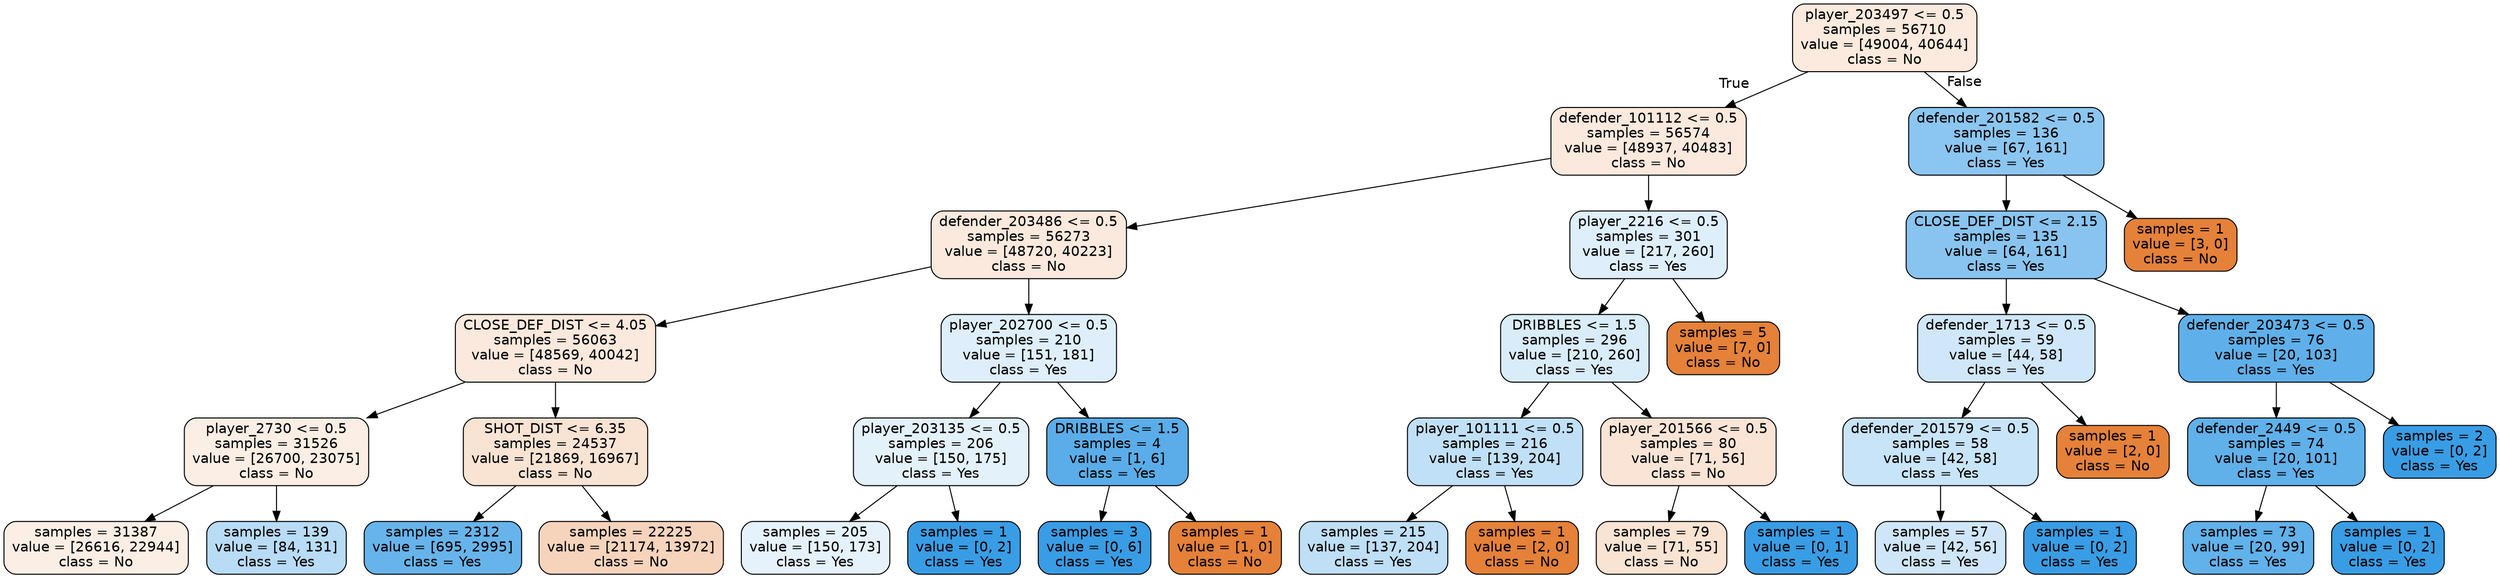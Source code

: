 digraph Tree {
node [shape=box, style="filled, rounded", color="black", fontname=helvetica] ;
edge [fontname=helvetica] ;
0 [label="player_203497 <= 0.5\nsamples = 56710\nvalue = [49004, 40644]\nclass = No", fillcolor="#fbeadd"] ;
1 [label="defender_101112 <= 0.5\nsamples = 56574\nvalue = [48937, 40483]\nclass = No", fillcolor="#fbe9dd"] ;
0 -> 1 [labeldistance=2.5, labelangle=45, headlabel="True"] ;
2 [label="defender_203486 <= 0.5\nsamples = 56273\nvalue = [48720, 40223]\nclass = No", fillcolor="#fae9dc"] ;
1 -> 2 ;
3 [label="CLOSE_DEF_DIST <= 4.05\nsamples = 56063\nvalue = [48569, 40042]\nclass = No", fillcolor="#fae9dc"] ;
2 -> 3 ;
4 [label="player_2730 <= 0.5\nsamples = 31526\nvalue = [26700, 23075]\nclass = No", fillcolor="#fbeee4"] ;
3 -> 4 ;
5 [label="samples = 31387\nvalue = [26616, 22944]\nclass = No", fillcolor="#fbeee4"] ;
4 -> 5 ;
6 [label="samples = 139\nvalue = [84, 131]\nclass = Yes", fillcolor="#b8dcf6"] ;
4 -> 6 ;
7 [label="SHOT_DIST <= 6.35\nsamples = 24537\nvalue = [21869, 16967]\nclass = No", fillcolor="#f9e3d3"] ;
3 -> 7 ;
8 [label="samples = 2312\nvalue = [695, 2995]\nclass = Yes", fillcolor="#67b4eb"] ;
7 -> 8 ;
9 [label="samples = 22225\nvalue = [21174, 13972]\nclass = No", fillcolor="#f6d4bc"] ;
7 -> 9 ;
10 [label="player_202700 <= 0.5\nsamples = 210\nvalue = [151, 181]\nclass = Yes", fillcolor="#deeffb"] ;
2 -> 10 ;
11 [label="player_203135 <= 0.5\nsamples = 206\nvalue = [150, 175]\nclass = Yes", fillcolor="#e3f1fb"] ;
10 -> 11 ;
12 [label="samples = 205\nvalue = [150, 173]\nclass = Yes", fillcolor="#e5f2fc"] ;
11 -> 12 ;
13 [label="samples = 1\nvalue = [0, 2]\nclass = Yes", fillcolor="#399de5"] ;
11 -> 13 ;
14 [label="DRIBBLES <= 1.5\nsamples = 4\nvalue = [1, 6]\nclass = Yes", fillcolor="#5aade9"] ;
10 -> 14 ;
15 [label="samples = 3\nvalue = [0, 6]\nclass = Yes", fillcolor="#399de5"] ;
14 -> 15 ;
16 [label="samples = 1\nvalue = [1, 0]\nclass = No", fillcolor="#e58139"] ;
14 -> 16 ;
17 [label="player_2216 <= 0.5\nsamples = 301\nvalue = [217, 260]\nclass = Yes", fillcolor="#deeffb"] ;
1 -> 17 ;
18 [label="DRIBBLES <= 1.5\nsamples = 296\nvalue = [210, 260]\nclass = Yes", fillcolor="#d9ecfa"] ;
17 -> 18 ;
19 [label="player_101111 <= 0.5\nsamples = 216\nvalue = [139, 204]\nclass = Yes", fillcolor="#c0e0f7"] ;
18 -> 19 ;
20 [label="samples = 215\nvalue = [137, 204]\nclass = Yes", fillcolor="#bedff6"] ;
19 -> 20 ;
21 [label="samples = 1\nvalue = [2, 0]\nclass = No", fillcolor="#e58139"] ;
19 -> 21 ;
22 [label="player_201566 <= 0.5\nsamples = 80\nvalue = [71, 56]\nclass = No", fillcolor="#fae4d5"] ;
18 -> 22 ;
23 [label="samples = 79\nvalue = [71, 55]\nclass = No", fillcolor="#f9e3d2"] ;
22 -> 23 ;
24 [label="samples = 1\nvalue = [0, 1]\nclass = Yes", fillcolor="#399de5"] ;
22 -> 24 ;
25 [label="samples = 5\nvalue = [7, 0]\nclass = No", fillcolor="#e58139"] ;
17 -> 25 ;
26 [label="defender_201582 <= 0.5\nsamples = 136\nvalue = [67, 161]\nclass = Yes", fillcolor="#8bc6f0"] ;
0 -> 26 [labeldistance=2.5, labelangle=-45, headlabel="False"] ;
27 [label="CLOSE_DEF_DIST <= 2.15\nsamples = 135\nvalue = [64, 161]\nclass = Yes", fillcolor="#88c4ef"] ;
26 -> 27 ;
28 [label="defender_1713 <= 0.5\nsamples = 59\nvalue = [44, 58]\nclass = Yes", fillcolor="#cfe7f9"] ;
27 -> 28 ;
29 [label="defender_201579 <= 0.5\nsamples = 58\nvalue = [42, 58]\nclass = Yes", fillcolor="#c8e4f8"] ;
28 -> 29 ;
30 [label="samples = 57\nvalue = [42, 56]\nclass = Yes", fillcolor="#cee6f8"] ;
29 -> 30 ;
31 [label="samples = 1\nvalue = [0, 2]\nclass = Yes", fillcolor="#399de5"] ;
29 -> 31 ;
32 [label="samples = 1\nvalue = [2, 0]\nclass = No", fillcolor="#e58139"] ;
28 -> 32 ;
33 [label="defender_203473 <= 0.5\nsamples = 76\nvalue = [20, 103]\nclass = Yes", fillcolor="#5fb0ea"] ;
27 -> 33 ;
34 [label="defender_2449 <= 0.5\nsamples = 74\nvalue = [20, 101]\nclass = Yes", fillcolor="#60b0ea"] ;
33 -> 34 ;
35 [label="samples = 73\nvalue = [20, 99]\nclass = Yes", fillcolor="#61b1ea"] ;
34 -> 35 ;
36 [label="samples = 1\nvalue = [0, 2]\nclass = Yes", fillcolor="#399de5"] ;
34 -> 36 ;
37 [label="samples = 2\nvalue = [0, 2]\nclass = Yes", fillcolor="#399de5"] ;
33 -> 37 ;
38 [label="samples = 1\nvalue = [3, 0]\nclass = No", fillcolor="#e58139"] ;
26 -> 38 ;
}